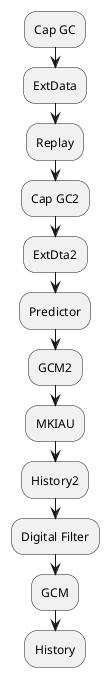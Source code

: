 @startuml  
:Cap GC;   
    :ExtData;    
    :Replay;     
        :Cap GC2;
            :ExtDta2;  
            :Predictor;
                :GCM2; 
                :MKIAU;
            :History2; 
        :Digital Filter;
        :GCM;    
    :History;    
@enduml
